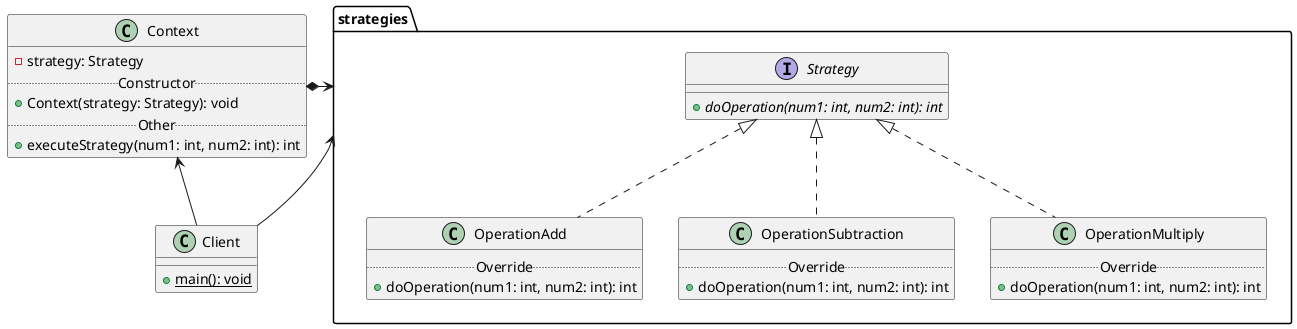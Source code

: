 @startuml

package strategies {
    interface Strategy {
        + {abstract} doOperation(num1: int, num2: int): int
    }

    class OperationAdd {
        .. Override ..
        + doOperation(num1: int, num2: int): int
    }

    class OperationSubtraction {
        .. Override ..
        + doOperation(num1: int, num2: int): int
    }

    class OperationMultiply {
        .. Override ..
        + doOperation(num1: int, num2: int): int
    }

    Strategy <|.. OperationAdd
    Strategy <|.. OperationSubtraction
    Strategy <|.. OperationMultiply
}

class Context {
    - strategy: Strategy
    .. Constructor ..
    + Context(strategy: Strategy): void
    .. Other ..
    + executeStrategy(num1: int, num2: int): int
}

class Client {
    + {static} main(): void
}

Client -up-> Context
Client -up-> strategies

Context *-> strategies

@enduml
